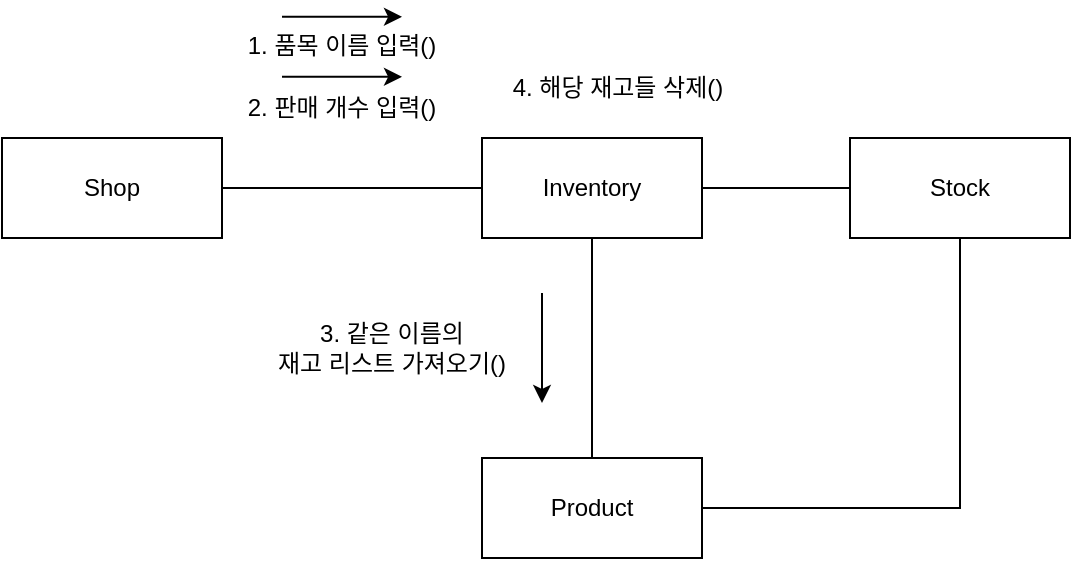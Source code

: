 <mxfile version="22.1.5" type="github">
  <diagram name="페이지-1" id="8yWpIlEQ9eC-lhXUe0Wv">
    <mxGraphModel dx="1674" dy="758" grid="1" gridSize="10" guides="1" tooltips="1" connect="1" arrows="1" fold="1" page="1" pageScale="1" pageWidth="827" pageHeight="1169" math="0" shadow="0">
      <root>
        <mxCell id="0" />
        <mxCell id="1" parent="0" />
        <mxCell id="Md-BkLxXCwqExL5JY2hL-5" style="edgeStyle=orthogonalEdgeStyle;rounded=0;orthogonalLoop=1;jettySize=auto;html=1;exitX=1;exitY=0.5;exitDx=0;exitDy=0;entryX=0;entryY=0.5;entryDx=0;entryDy=0;endArrow=none;endFill=0;" parent="1" source="Md-BkLxXCwqExL5JY2hL-6" target="Md-BkLxXCwqExL5JY2hL-9" edge="1">
          <mxGeometry relative="1" as="geometry" />
        </mxCell>
        <mxCell id="Md-BkLxXCwqExL5JY2hL-6" value="Shop" style="html=1;whiteSpace=wrap;" parent="1" vertex="1">
          <mxGeometry x="110" y="210" width="110" height="50" as="geometry" />
        </mxCell>
        <mxCell id="Md-BkLxXCwqExL5JY2hL-7" style="edgeStyle=orthogonalEdgeStyle;rounded=0;orthogonalLoop=1;jettySize=auto;html=1;exitX=0.5;exitY=1;exitDx=0;exitDy=0;entryX=0.5;entryY=0;entryDx=0;entryDy=0;endArrow=none;endFill=0;" parent="1" source="Md-BkLxXCwqExL5JY2hL-9" target="Md-BkLxXCwqExL5JY2hL-11" edge="1">
          <mxGeometry relative="1" as="geometry" />
        </mxCell>
        <mxCell id="Md-BkLxXCwqExL5JY2hL-8" value="" style="edgeStyle=orthogonalEdgeStyle;rounded=0;orthogonalLoop=1;jettySize=auto;html=1;endArrow=none;endFill=0;" parent="1" source="Md-BkLxXCwqExL5JY2hL-9" target="Md-BkLxXCwqExL5JY2hL-12" edge="1">
          <mxGeometry relative="1" as="geometry" />
        </mxCell>
        <mxCell id="Md-BkLxXCwqExL5JY2hL-9" value="Inventory" style="html=1;whiteSpace=wrap;" parent="1" vertex="1">
          <mxGeometry x="350" y="210" width="110" height="50" as="geometry" />
        </mxCell>
        <mxCell id="Md-BkLxXCwqExL5JY2hL-10" style="edgeStyle=orthogonalEdgeStyle;rounded=0;orthogonalLoop=1;jettySize=auto;html=1;exitX=1;exitY=0.5;exitDx=0;exitDy=0;entryX=0.5;entryY=1;entryDx=0;entryDy=0;endArrow=none;endFill=0;" parent="1" source="Md-BkLxXCwqExL5JY2hL-11" target="Md-BkLxXCwqExL5JY2hL-12" edge="1">
          <mxGeometry relative="1" as="geometry" />
        </mxCell>
        <mxCell id="Md-BkLxXCwqExL5JY2hL-11" value="Product" style="html=1;whiteSpace=wrap;" parent="1" vertex="1">
          <mxGeometry x="350" y="370" width="110" height="50" as="geometry" />
        </mxCell>
        <mxCell id="Md-BkLxXCwqExL5JY2hL-12" value="Stock" style="html=1;whiteSpace=wrap;" parent="1" vertex="1">
          <mxGeometry x="534" y="210" width="110" height="50" as="geometry" />
        </mxCell>
        <mxCell id="Md-BkLxXCwqExL5JY2hL-13" value="1. 품목 이름 입력()" style="text;html=1;strokeColor=none;fillColor=none;align=center;verticalAlign=middle;whiteSpace=wrap;rounded=0;" parent="1" vertex="1">
          <mxGeometry x="220" y="149.43" width="120" height="30" as="geometry" />
        </mxCell>
        <mxCell id="Md-BkLxXCwqExL5JY2hL-14" value="" style="endArrow=classic;html=1;rounded=0;exitX=0.25;exitY=0;exitDx=0;exitDy=0;entryX=0.75;entryY=0;entryDx=0;entryDy=0;" parent="1" source="Md-BkLxXCwqExL5JY2hL-13" target="Md-BkLxXCwqExL5JY2hL-13" edge="1">
          <mxGeometry width="50" height="50" relative="1" as="geometry">
            <mxPoint x="290" y="109.43" as="sourcePoint" />
            <mxPoint x="340" y="59.43" as="targetPoint" />
          </mxGeometry>
        </mxCell>
        <mxCell id="Md-BkLxXCwqExL5JY2hL-18" value="" style="endArrow=classic;html=1;rounded=0;" parent="1" edge="1">
          <mxGeometry width="50" height="50" relative="1" as="geometry">
            <mxPoint x="380" y="287.5" as="sourcePoint" />
            <mxPoint x="380" y="342.5" as="targetPoint" />
          </mxGeometry>
        </mxCell>
        <mxCell id="Md-BkLxXCwqExL5JY2hL-19" value="3. 같은 이름의&lt;br&gt;재고 리스트 가져오기()" style="text;html=1;strokeColor=none;fillColor=none;align=center;verticalAlign=middle;whiteSpace=wrap;rounded=0;" parent="1" vertex="1">
          <mxGeometry x="240" y="300" width="130" height="30" as="geometry" />
        </mxCell>
        <mxCell id="Md-BkLxXCwqExL5JY2hL-20" value="2. 판매 개수 입력()" style="text;html=1;strokeColor=none;fillColor=none;align=center;verticalAlign=middle;whiteSpace=wrap;rounded=0;" parent="1" vertex="1">
          <mxGeometry x="220" y="180" width="120" height="30" as="geometry" />
        </mxCell>
        <mxCell id="Md-BkLxXCwqExL5JY2hL-21" value="" style="endArrow=classic;html=1;rounded=0;exitX=0.25;exitY=0;exitDx=0;exitDy=0;entryX=0.75;entryY=0;entryDx=0;entryDy=0;" parent="1" edge="1">
          <mxGeometry width="50" height="50" relative="1" as="geometry">
            <mxPoint x="250" y="179.43" as="sourcePoint" />
            <mxPoint x="310" y="179.43" as="targetPoint" />
          </mxGeometry>
        </mxCell>
        <mxCell id="Md-BkLxXCwqExL5JY2hL-23" value="4. 해당 재고들 삭제()" style="text;html=1;strokeColor=none;fillColor=none;align=center;verticalAlign=middle;whiteSpace=wrap;rounded=0;" parent="1" vertex="1">
          <mxGeometry x="350" y="170" width="136" height="30" as="geometry" />
        </mxCell>
      </root>
    </mxGraphModel>
  </diagram>
</mxfile>
